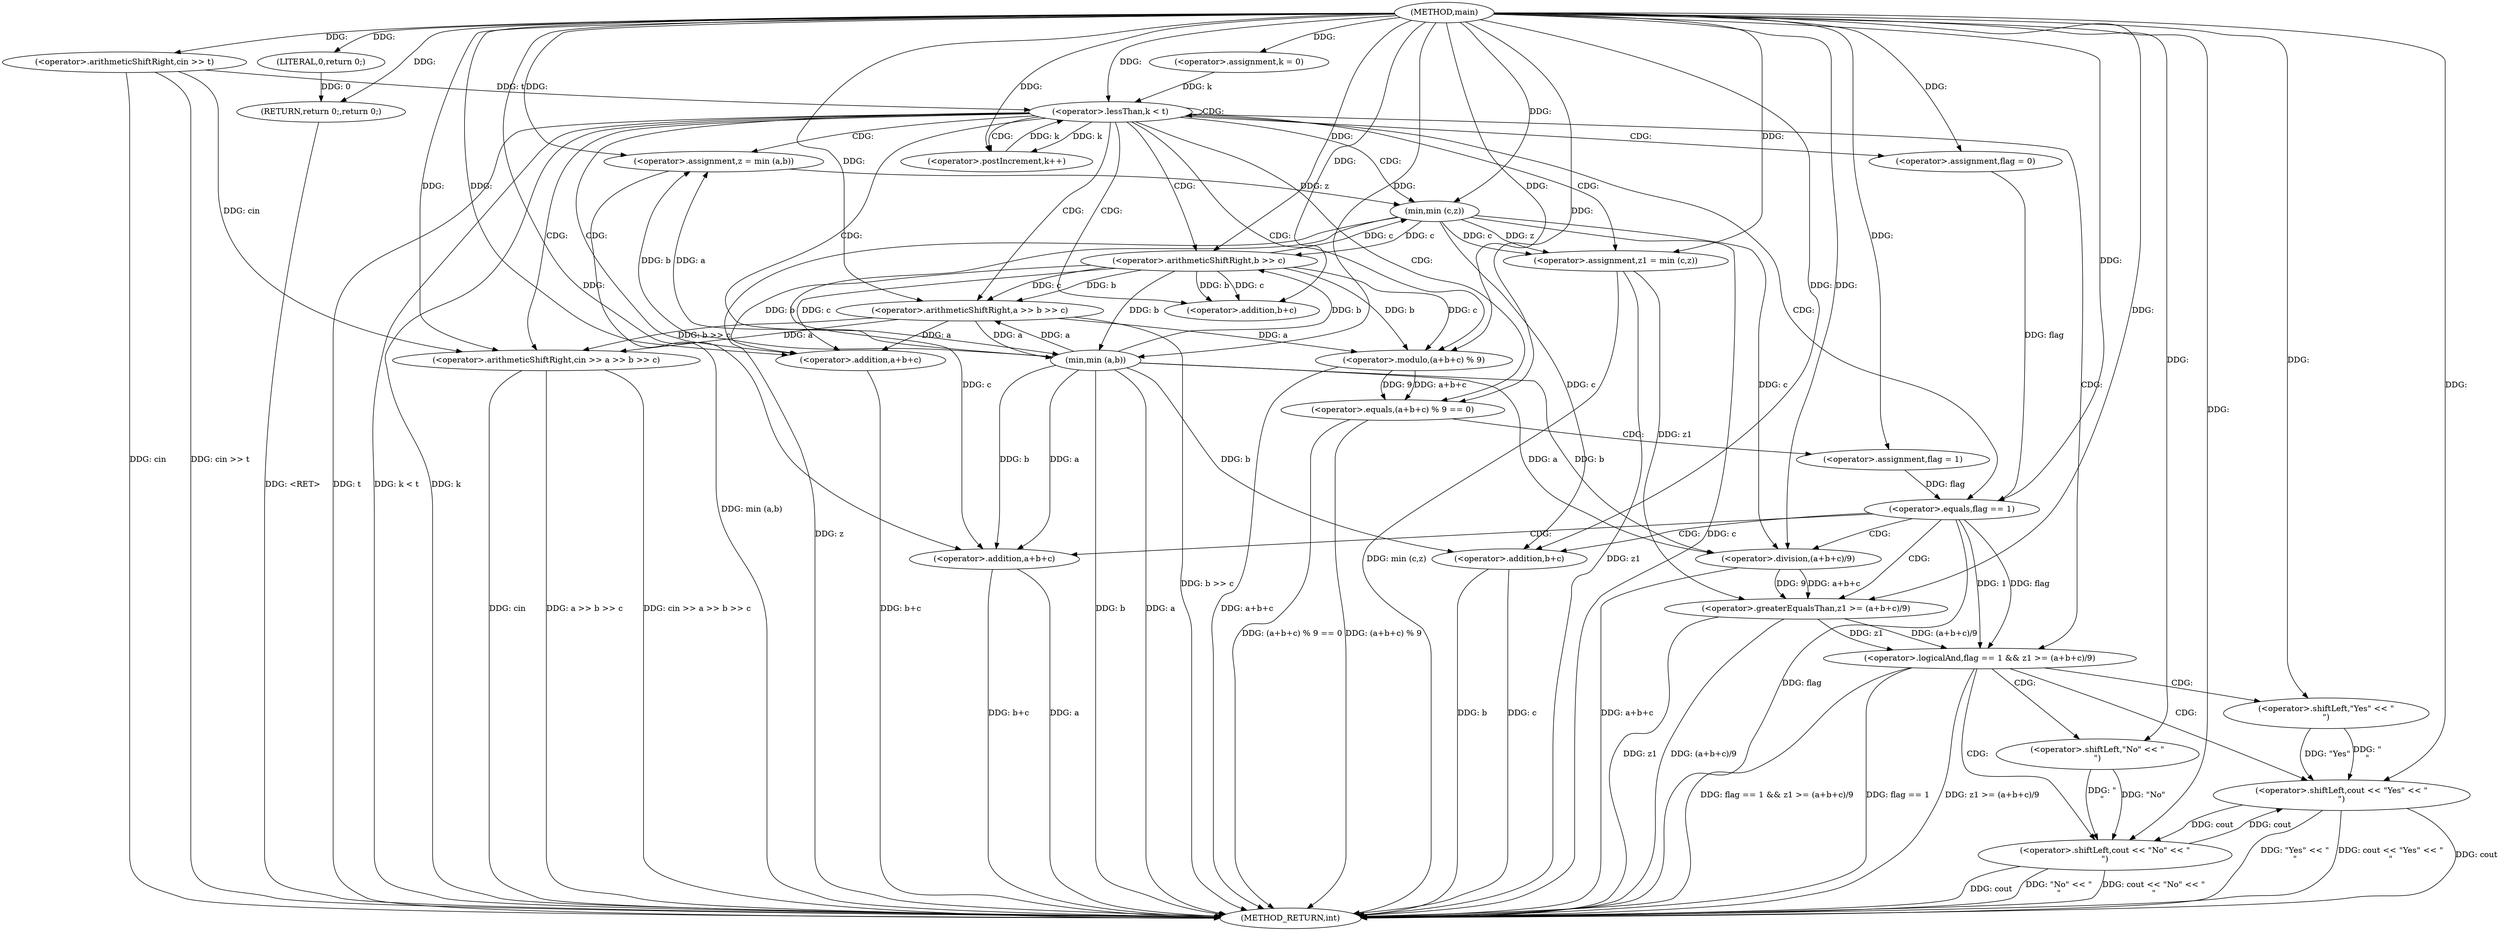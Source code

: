 digraph "main" {  
"1000101" [label = "(METHOD,main)" ]
"1000187" [label = "(METHOD_RETURN,int)" ]
"1000104" [label = "(<operator>.arithmeticShiftRight,cin >> t)" ]
"1000185" [label = "(RETURN,return 0;,return 0;)" ]
"1000109" [label = "(<operator>.assignment,k = 0)" ]
"1000112" [label = "(<operator>.lessThan,k < t)" ]
"1000115" [label = "(<operator>.postIncrement,k++)" ]
"1000186" [label = "(LITERAL,0,return 0;)" ]
"1000121" [label = "(<operator>.arithmeticShiftRight,cin >> a >> b >> c)" ]
"1000129" [label = "(<operator>.assignment,flag = 0)" ]
"1000147" [label = "(<operator>.assignment,z = min (a,b))" ]
"1000153" [label = "(<operator>.assignment,z1 = min (c,z))" ]
"1000133" [label = "(<operator>.equals,(a+b+c) % 9 == 0)" ]
"1000159" [label = "(<operator>.logicalAnd,flag == 1 && z1 >= (a+b+c)/9)" ]
"1000123" [label = "(<operator>.arithmeticShiftRight,a >> b >> c)" ]
"1000143" [label = "(<operator>.assignment,flag = 1)" ]
"1000149" [label = "(min,min (a,b))" ]
"1000155" [label = "(min,min (c,z))" ]
"1000173" [label = "(<operator>.shiftLeft,cout << \"Yes\" << \"\n\")" ]
"1000125" [label = "(<operator>.arithmeticShiftRight,b >> c)" ]
"1000134" [label = "(<operator>.modulo,(a+b+c) % 9)" ]
"1000160" [label = "(<operator>.equals,flag == 1)" ]
"1000163" [label = "(<operator>.greaterEqualsThan,z1 >= (a+b+c)/9)" ]
"1000180" [label = "(<operator>.shiftLeft,cout << \"No\" << \"\n\")" ]
"1000135" [label = "(<operator>.addition,a+b+c)" ]
"1000165" [label = "(<operator>.division,(a+b+c)/9)" ]
"1000175" [label = "(<operator>.shiftLeft,\"Yes\" << \"\n\")" ]
"1000137" [label = "(<operator>.addition,b+c)" ]
"1000166" [label = "(<operator>.addition,a+b+c)" ]
"1000182" [label = "(<operator>.shiftLeft,\"No\" << \"\n\")" ]
"1000168" [label = "(<operator>.addition,b+c)" ]
  "1000104" -> "1000187"  [ label = "DDG: cin"] 
  "1000104" -> "1000187"  [ label = "DDG: cin >> t"] 
  "1000112" -> "1000187"  [ label = "DDG: k"] 
  "1000112" -> "1000187"  [ label = "DDG: t"] 
  "1000112" -> "1000187"  [ label = "DDG: k < t"] 
  "1000121" -> "1000187"  [ label = "DDG: cin"] 
  "1000123" -> "1000187"  [ label = "DDG: b >> c"] 
  "1000121" -> "1000187"  [ label = "DDG: a >> b >> c"] 
  "1000121" -> "1000187"  [ label = "DDG: cin >> a >> b >> c"] 
  "1000135" -> "1000187"  [ label = "DDG: b+c"] 
  "1000134" -> "1000187"  [ label = "DDG: a+b+c"] 
  "1000133" -> "1000187"  [ label = "DDG: (a+b+c) % 9"] 
  "1000133" -> "1000187"  [ label = "DDG: (a+b+c) % 9 == 0"] 
  "1000149" -> "1000187"  [ label = "DDG: a"] 
  "1000149" -> "1000187"  [ label = "DDG: b"] 
  "1000147" -> "1000187"  [ label = "DDG: min (a,b)"] 
  "1000153" -> "1000187"  [ label = "DDG: z1"] 
  "1000155" -> "1000187"  [ label = "DDG: c"] 
  "1000155" -> "1000187"  [ label = "DDG: z"] 
  "1000153" -> "1000187"  [ label = "DDG: min (c,z)"] 
  "1000160" -> "1000187"  [ label = "DDG: flag"] 
  "1000159" -> "1000187"  [ label = "DDG: flag == 1"] 
  "1000163" -> "1000187"  [ label = "DDG: z1"] 
  "1000166" -> "1000187"  [ label = "DDG: a"] 
  "1000168" -> "1000187"  [ label = "DDG: b"] 
  "1000168" -> "1000187"  [ label = "DDG: c"] 
  "1000166" -> "1000187"  [ label = "DDG: b+c"] 
  "1000165" -> "1000187"  [ label = "DDG: a+b+c"] 
  "1000163" -> "1000187"  [ label = "DDG: (a+b+c)/9"] 
  "1000159" -> "1000187"  [ label = "DDG: z1 >= (a+b+c)/9"] 
  "1000159" -> "1000187"  [ label = "DDG: flag == 1 && z1 >= (a+b+c)/9"] 
  "1000180" -> "1000187"  [ label = "DDG: cout"] 
  "1000180" -> "1000187"  [ label = "DDG: \"No\" << \"\n\""] 
  "1000180" -> "1000187"  [ label = "DDG: cout << \"No\" << \"\n\""] 
  "1000173" -> "1000187"  [ label = "DDG: cout"] 
  "1000173" -> "1000187"  [ label = "DDG: \"Yes\" << \"\n\""] 
  "1000173" -> "1000187"  [ label = "DDG: cout << \"Yes\" << \"\n\""] 
  "1000185" -> "1000187"  [ label = "DDG: <RET>"] 
  "1000186" -> "1000185"  [ label = "DDG: 0"] 
  "1000101" -> "1000185"  [ label = "DDG: "] 
  "1000101" -> "1000104"  [ label = "DDG: "] 
  "1000101" -> "1000109"  [ label = "DDG: "] 
  "1000101" -> "1000186"  [ label = "DDG: "] 
  "1000109" -> "1000112"  [ label = "DDG: k"] 
  "1000115" -> "1000112"  [ label = "DDG: k"] 
  "1000101" -> "1000112"  [ label = "DDG: "] 
  "1000104" -> "1000112"  [ label = "DDG: t"] 
  "1000112" -> "1000115"  [ label = "DDG: k"] 
  "1000101" -> "1000115"  [ label = "DDG: "] 
  "1000101" -> "1000129"  [ label = "DDG: "] 
  "1000149" -> "1000147"  [ label = "DDG: b"] 
  "1000149" -> "1000147"  [ label = "DDG: a"] 
  "1000155" -> "1000153"  [ label = "DDG: c"] 
  "1000155" -> "1000153"  [ label = "DDG: z"] 
  "1000104" -> "1000121"  [ label = "DDG: cin"] 
  "1000101" -> "1000121"  [ label = "DDG: "] 
  "1000123" -> "1000121"  [ label = "DDG: a"] 
  "1000123" -> "1000121"  [ label = "DDG: b >> c"] 
  "1000101" -> "1000147"  [ label = "DDG: "] 
  "1000101" -> "1000153"  [ label = "DDG: "] 
  "1000149" -> "1000123"  [ label = "DDG: a"] 
  "1000101" -> "1000123"  [ label = "DDG: "] 
  "1000125" -> "1000123"  [ label = "DDG: c"] 
  "1000125" -> "1000123"  [ label = "DDG: b"] 
  "1000134" -> "1000133"  [ label = "DDG: 9"] 
  "1000134" -> "1000133"  [ label = "DDG: a+b+c"] 
  "1000101" -> "1000133"  [ label = "DDG: "] 
  "1000101" -> "1000143"  [ label = "DDG: "] 
  "1000101" -> "1000149"  [ label = "DDG: "] 
  "1000123" -> "1000149"  [ label = "DDG: a"] 
  "1000125" -> "1000149"  [ label = "DDG: b"] 
  "1000101" -> "1000155"  [ label = "DDG: "] 
  "1000125" -> "1000155"  [ label = "DDG: c"] 
  "1000147" -> "1000155"  [ label = "DDG: z"] 
  "1000160" -> "1000159"  [ label = "DDG: 1"] 
  "1000160" -> "1000159"  [ label = "DDG: flag"] 
  "1000163" -> "1000159"  [ label = "DDG: z1"] 
  "1000163" -> "1000159"  [ label = "DDG: (a+b+c)/9"] 
  "1000149" -> "1000125"  [ label = "DDG: b"] 
  "1000101" -> "1000125"  [ label = "DDG: "] 
  "1000155" -> "1000125"  [ label = "DDG: c"] 
  "1000125" -> "1000134"  [ label = "DDG: c"] 
  "1000101" -> "1000134"  [ label = "DDG: "] 
  "1000125" -> "1000134"  [ label = "DDG: b"] 
  "1000123" -> "1000134"  [ label = "DDG: a"] 
  "1000129" -> "1000160"  [ label = "DDG: flag"] 
  "1000143" -> "1000160"  [ label = "DDG: flag"] 
  "1000101" -> "1000160"  [ label = "DDG: "] 
  "1000153" -> "1000163"  [ label = "DDG: z1"] 
  "1000101" -> "1000163"  [ label = "DDG: "] 
  "1000165" -> "1000163"  [ label = "DDG: 9"] 
  "1000165" -> "1000163"  [ label = "DDG: a+b+c"] 
  "1000180" -> "1000173"  [ label = "DDG: cout"] 
  "1000101" -> "1000173"  [ label = "DDG: "] 
  "1000175" -> "1000173"  [ label = "DDG: \"Yes\""] 
  "1000175" -> "1000173"  [ label = "DDG: \"\n\""] 
  "1000123" -> "1000135"  [ label = "DDG: a"] 
  "1000101" -> "1000135"  [ label = "DDG: "] 
  "1000125" -> "1000135"  [ label = "DDG: c"] 
  "1000125" -> "1000135"  [ label = "DDG: b"] 
  "1000155" -> "1000165"  [ label = "DDG: c"] 
  "1000101" -> "1000165"  [ label = "DDG: "] 
  "1000149" -> "1000165"  [ label = "DDG: b"] 
  "1000149" -> "1000165"  [ label = "DDG: a"] 
  "1000101" -> "1000175"  [ label = "DDG: "] 
  "1000173" -> "1000180"  [ label = "DDG: cout"] 
  "1000101" -> "1000180"  [ label = "DDG: "] 
  "1000182" -> "1000180"  [ label = "DDG: \"No\""] 
  "1000182" -> "1000180"  [ label = "DDG: \"\n\""] 
  "1000125" -> "1000137"  [ label = "DDG: b"] 
  "1000101" -> "1000137"  [ label = "DDG: "] 
  "1000125" -> "1000137"  [ label = "DDG: c"] 
  "1000149" -> "1000166"  [ label = "DDG: a"] 
  "1000101" -> "1000166"  [ label = "DDG: "] 
  "1000155" -> "1000166"  [ label = "DDG: c"] 
  "1000149" -> "1000166"  [ label = "DDG: b"] 
  "1000101" -> "1000182"  [ label = "DDG: "] 
  "1000149" -> "1000168"  [ label = "DDG: b"] 
  "1000101" -> "1000168"  [ label = "DDG: "] 
  "1000155" -> "1000168"  [ label = "DDG: c"] 
  "1000112" -> "1000125"  [ label = "CDG: "] 
  "1000112" -> "1000153"  [ label = "CDG: "] 
  "1000112" -> "1000135"  [ label = "CDG: "] 
  "1000112" -> "1000133"  [ label = "CDG: "] 
  "1000112" -> "1000149"  [ label = "CDG: "] 
  "1000112" -> "1000112"  [ label = "CDG: "] 
  "1000112" -> "1000121"  [ label = "CDG: "] 
  "1000112" -> "1000159"  [ label = "CDG: "] 
  "1000112" -> "1000155"  [ label = "CDG: "] 
  "1000112" -> "1000137"  [ label = "CDG: "] 
  "1000112" -> "1000129"  [ label = "CDG: "] 
  "1000112" -> "1000123"  [ label = "CDG: "] 
  "1000112" -> "1000147"  [ label = "CDG: "] 
  "1000112" -> "1000160"  [ label = "CDG: "] 
  "1000112" -> "1000115"  [ label = "CDG: "] 
  "1000112" -> "1000134"  [ label = "CDG: "] 
  "1000133" -> "1000143"  [ label = "CDG: "] 
  "1000159" -> "1000182"  [ label = "CDG: "] 
  "1000159" -> "1000180"  [ label = "CDG: "] 
  "1000159" -> "1000173"  [ label = "CDG: "] 
  "1000159" -> "1000175"  [ label = "CDG: "] 
  "1000160" -> "1000166"  [ label = "CDG: "] 
  "1000160" -> "1000165"  [ label = "CDG: "] 
  "1000160" -> "1000163"  [ label = "CDG: "] 
  "1000160" -> "1000168"  [ label = "CDG: "] 
}
